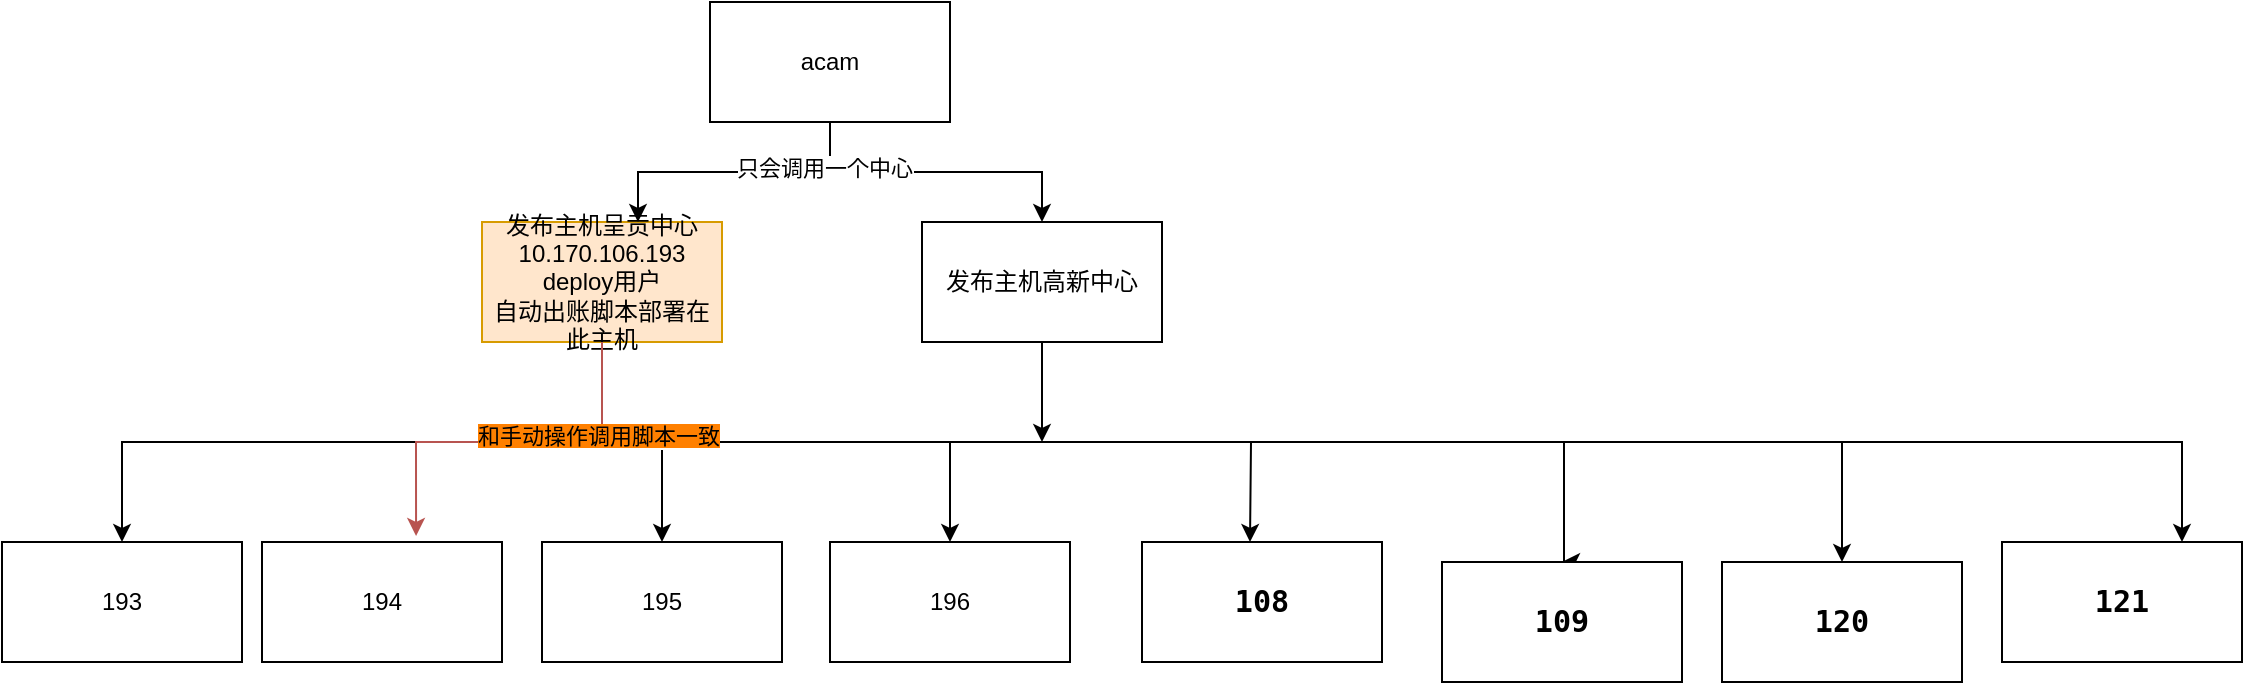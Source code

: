 <mxfile version="22.1.21" type="github">
  <diagram name="第 1 页" id="xxVKFMJhQaHEfw4vbOZt">
    <mxGraphModel dx="1135" dy="605" grid="1" gridSize="10" guides="1" tooltips="1" connect="1" arrows="1" fold="1" page="1" pageScale="1" pageWidth="827" pageHeight="1169" math="0" shadow="0">
      <root>
        <mxCell id="0" />
        <mxCell id="1" parent="0" />
        <mxCell id="wUkCP5_jq5JVWMtWeEml-5" style="edgeStyle=orthogonalEdgeStyle;rounded=0;orthogonalLoop=1;jettySize=auto;html=1;entryX=0.5;entryY=0;entryDx=0;entryDy=0;" parent="1" source="wUkCP5_jq5JVWMtWeEml-1" target="wUkCP5_jq5JVWMtWeEml-3" edge="1">
          <mxGeometry relative="1" as="geometry" />
        </mxCell>
        <mxCell id="wUkCP5_jq5JVWMtWeEml-1" value="acam" style="rounded=0;whiteSpace=wrap;html=1;" parent="1" vertex="1">
          <mxGeometry x="354" y="110" width="120" height="60" as="geometry" />
        </mxCell>
        <mxCell id="m2rpwl5FB1iMkw1IomVr-15" style="edgeStyle=orthogonalEdgeStyle;rounded=0;orthogonalLoop=1;jettySize=auto;html=1;entryX=0.5;entryY=0;entryDx=0;entryDy=0;" parent="1" source="wUkCP5_jq5JVWMtWeEml-2" target="wUkCP5_jq5JVWMtWeEml-8" edge="1">
          <mxGeometry relative="1" as="geometry" />
        </mxCell>
        <mxCell id="m2rpwl5FB1iMkw1IomVr-16" style="edgeStyle=orthogonalEdgeStyle;rounded=0;orthogonalLoop=1;jettySize=auto;html=1;entryX=0.5;entryY=0;entryDx=0;entryDy=0;" parent="1" source="wUkCP5_jq5JVWMtWeEml-2" target="wUkCP5_jq5JVWMtWeEml-6" edge="1">
          <mxGeometry relative="1" as="geometry">
            <Array as="points">
              <mxPoint x="300" y="330" />
              <mxPoint x="60" y="330" />
            </Array>
          </mxGeometry>
        </mxCell>
        <mxCell id="Xe28pZ2Qyh1vafO3W8rX-6" style="edgeStyle=orthogonalEdgeStyle;rounded=0;orthogonalLoop=1;jettySize=auto;html=1;entryX=0.5;entryY=0;entryDx=0;entryDy=0;" edge="1" parent="1" source="wUkCP5_jq5JVWMtWeEml-2" target="wUkCP5_jq5JVWMtWeEml-9">
          <mxGeometry relative="1" as="geometry">
            <Array as="points">
              <mxPoint x="300" y="330" />
              <mxPoint x="474" y="330" />
            </Array>
          </mxGeometry>
        </mxCell>
        <mxCell id="Xe28pZ2Qyh1vafO3W8rX-7" style="edgeStyle=orthogonalEdgeStyle;rounded=0;orthogonalLoop=1;jettySize=auto;html=1;entryX=0.5;entryY=0;entryDx=0;entryDy=0;exitX=0.5;exitY=1;exitDx=0;exitDy=0;" edge="1" parent="1" source="wUkCP5_jq5JVWMtWeEml-2">
          <mxGeometry relative="1" as="geometry">
            <mxPoint x="354" y="250" as="sourcePoint" />
            <mxPoint x="624" y="380" as="targetPoint" />
          </mxGeometry>
        </mxCell>
        <mxCell id="Xe28pZ2Qyh1vafO3W8rX-8" style="edgeStyle=orthogonalEdgeStyle;rounded=0;orthogonalLoop=1;jettySize=auto;html=1;exitX=0.5;exitY=1;exitDx=0;exitDy=0;" edge="1" parent="1" source="wUkCP5_jq5JVWMtWeEml-2">
          <mxGeometry relative="1" as="geometry">
            <mxPoint x="360" y="260" as="sourcePoint" />
            <mxPoint x="780" y="390" as="targetPoint" />
            <Array as="points">
              <mxPoint x="300" y="330" />
              <mxPoint x="781" y="330" />
            </Array>
          </mxGeometry>
        </mxCell>
        <mxCell id="Xe28pZ2Qyh1vafO3W8rX-10" style="edgeStyle=orthogonalEdgeStyle;rounded=0;orthogonalLoop=1;jettySize=auto;html=1;entryX=0.5;entryY=0;entryDx=0;entryDy=0;" edge="1" parent="1" source="wUkCP5_jq5JVWMtWeEml-2" target="Xe28pZ2Qyh1vafO3W8rX-3">
          <mxGeometry relative="1" as="geometry">
            <Array as="points">
              <mxPoint x="300" y="330" />
              <mxPoint x="920" y="330" />
            </Array>
          </mxGeometry>
        </mxCell>
        <mxCell id="Xe28pZ2Qyh1vafO3W8rX-11" style="edgeStyle=orthogonalEdgeStyle;rounded=0;orthogonalLoop=1;jettySize=auto;html=1;entryX=0.75;entryY=0;entryDx=0;entryDy=0;" edge="1" parent="1" source="wUkCP5_jq5JVWMtWeEml-2" target="Xe28pZ2Qyh1vafO3W8rX-4">
          <mxGeometry relative="1" as="geometry">
            <Array as="points">
              <mxPoint x="300" y="330" />
              <mxPoint x="1090" y="330" />
            </Array>
          </mxGeometry>
        </mxCell>
        <mxCell id="wUkCP5_jq5JVWMtWeEml-2" value="发布主机呈贡中心&lt;br&gt;10.170.106.193&lt;br&gt;deploy用户&lt;br&gt;自动出账脚本部署在此主机" style="rounded=0;whiteSpace=wrap;html=1;fillColor=#ffe6cc;strokeColor=#d79b00;" parent="1" vertex="1">
          <mxGeometry x="240" y="220" width="120" height="60" as="geometry" />
        </mxCell>
        <mxCell id="Xe28pZ2Qyh1vafO3W8rX-12" style="edgeStyle=orthogonalEdgeStyle;rounded=0;orthogonalLoop=1;jettySize=auto;html=1;" edge="1" parent="1" source="wUkCP5_jq5JVWMtWeEml-3">
          <mxGeometry relative="1" as="geometry">
            <mxPoint x="520" y="330" as="targetPoint" />
          </mxGeometry>
        </mxCell>
        <mxCell id="wUkCP5_jq5JVWMtWeEml-3" value="发布主机高新中心" style="rounded=0;whiteSpace=wrap;html=1;" parent="1" vertex="1">
          <mxGeometry x="460" y="220" width="120" height="60" as="geometry" />
        </mxCell>
        <mxCell id="wUkCP5_jq5JVWMtWeEml-4" style="edgeStyle=orthogonalEdgeStyle;rounded=0;orthogonalLoop=1;jettySize=auto;html=1;entryX=0.65;entryY=0;entryDx=0;entryDy=0;entryPerimeter=0;" parent="1" source="wUkCP5_jq5JVWMtWeEml-1" target="wUkCP5_jq5JVWMtWeEml-2" edge="1">
          <mxGeometry relative="1" as="geometry" />
        </mxCell>
        <mxCell id="wUkCP5_jq5JVWMtWeEml-18" value="只会调用一个中心" style="edgeLabel;html=1;align=center;verticalAlign=middle;resizable=0;points=[];" parent="wUkCP5_jq5JVWMtWeEml-4" vertex="1" connectable="0">
          <mxGeometry x="-0.683" y="-3" relative="1" as="geometry">
            <mxPoint as="offset" />
          </mxGeometry>
        </mxCell>
        <mxCell id="wUkCP5_jq5JVWMtWeEml-6" value="193" style="rounded=0;whiteSpace=wrap;html=1;" parent="1" vertex="1">
          <mxGeometry y="380" width="120" height="60" as="geometry" />
        </mxCell>
        <mxCell id="wUkCP5_jq5JVWMtWeEml-7" value="194" style="rounded=0;whiteSpace=wrap;html=1;" parent="1" vertex="1">
          <mxGeometry x="130" y="380" width="120" height="60" as="geometry" />
        </mxCell>
        <mxCell id="wUkCP5_jq5JVWMtWeEml-8" value="195" style="rounded=0;whiteSpace=wrap;html=1;" parent="1" vertex="1">
          <mxGeometry x="270" y="380" width="120" height="60" as="geometry" />
        </mxCell>
        <mxCell id="wUkCP5_jq5JVWMtWeEml-9" value="196" style="rounded=0;whiteSpace=wrap;html=1;" parent="1" vertex="1">
          <mxGeometry x="414" y="380" width="120" height="60" as="geometry" />
        </mxCell>
        <mxCell id="m2rpwl5FB1iMkw1IomVr-14" style="edgeStyle=orthogonalEdgeStyle;rounded=0;orthogonalLoop=1;jettySize=auto;html=1;entryX=0.642;entryY=-0.05;entryDx=0;entryDy=0;entryPerimeter=0;fillColor=#f8cecc;strokeColor=#b85450;" parent="1" source="wUkCP5_jq5JVWMtWeEml-2" target="wUkCP5_jq5JVWMtWeEml-7" edge="1">
          <mxGeometry relative="1" as="geometry" />
        </mxCell>
        <mxCell id="m2rpwl5FB1iMkw1IomVr-18" value="&lt;span style=&quot;background-color: rgb(255, 128, 0);&quot;&gt;和手动操作调用脚本一致&lt;/span&gt;" style="edgeLabel;html=1;align=center;verticalAlign=middle;resizable=0;points=[];" parent="m2rpwl5FB1iMkw1IomVr-14" vertex="1" connectable="0">
          <mxGeometry x="-0.506" y="-2" relative="1" as="geometry">
            <mxPoint as="offset" />
          </mxGeometry>
        </mxCell>
        <mxCell id="Xe28pZ2Qyh1vafO3W8rX-1" value="&lt;pre style=&quot;background-color: rgb(255, 255, 255); font-family: &amp;quot;JetBrains Mono&amp;quot;, monospace; font-size: 11.3pt;&quot;&gt;&lt;pre style=&quot;font-family: &amp;quot;JetBrains Mono&amp;quot;, monospace; font-size: 11.3pt;&quot;&gt;108&lt;/pre&gt;&lt;/pre&gt;" style="rounded=0;whiteSpace=wrap;html=1;fontStyle=1" vertex="1" parent="1">
          <mxGeometry x="570" y="380" width="120" height="60" as="geometry" />
        </mxCell>
        <mxCell id="Xe28pZ2Qyh1vafO3W8rX-2" value="&lt;pre style=&quot;background-color: rgb(255, 255, 255); font-family: &amp;quot;JetBrains Mono&amp;quot;, monospace; font-size: 11.3pt;&quot;&gt;&lt;pre style=&quot;font-family: &amp;quot;JetBrains Mono&amp;quot;, monospace; font-size: 11.3pt;&quot;&gt;109&lt;/pre&gt;&lt;/pre&gt;" style="rounded=0;whiteSpace=wrap;html=1;fontStyle=1" vertex="1" parent="1">
          <mxGeometry x="720" y="390" width="120" height="60" as="geometry" />
        </mxCell>
        <mxCell id="Xe28pZ2Qyh1vafO3W8rX-3" value="&lt;pre style=&quot;background-color: rgb(255, 255, 255); font-family: &amp;quot;JetBrains Mono&amp;quot;, monospace; font-size: 11.3pt;&quot;&gt;&lt;pre style=&quot;font-family: &amp;quot;JetBrains Mono&amp;quot;, monospace; font-size: 11.3pt;&quot;&gt;120&lt;/pre&gt;&lt;/pre&gt;" style="rounded=0;whiteSpace=wrap;html=1;fontStyle=1" vertex="1" parent="1">
          <mxGeometry x="860" y="390" width="120" height="60" as="geometry" />
        </mxCell>
        <mxCell id="Xe28pZ2Qyh1vafO3W8rX-4" value="&lt;pre style=&quot;background-color: rgb(255, 255, 255); font-family: &amp;quot;JetBrains Mono&amp;quot;, monospace; font-size: 11.3pt;&quot;&gt;&lt;pre style=&quot;font-family: &amp;quot;JetBrains Mono&amp;quot;, monospace; font-size: 11.3pt;&quot;&gt;121&lt;/pre&gt;&lt;/pre&gt;" style="rounded=0;whiteSpace=wrap;html=1;fontStyle=1" vertex="1" parent="1">
          <mxGeometry x="1000" y="380" width="120" height="60" as="geometry" />
        </mxCell>
      </root>
    </mxGraphModel>
  </diagram>
</mxfile>
